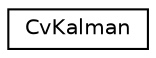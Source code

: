 digraph "Graphical Class Hierarchy"
{
 // LATEX_PDF_SIZE
  edge [fontname="Helvetica",fontsize="10",labelfontname="Helvetica",labelfontsize="10"];
  node [fontname="Helvetica",fontsize="10",shape=record];
  rankdir="LR";
  Node0 [label="CvKalman",height=0.2,width=0.4,color="black", fillcolor="white", style="filled",URL="$struct_cv_kalman.html",tooltip=" "];
}
